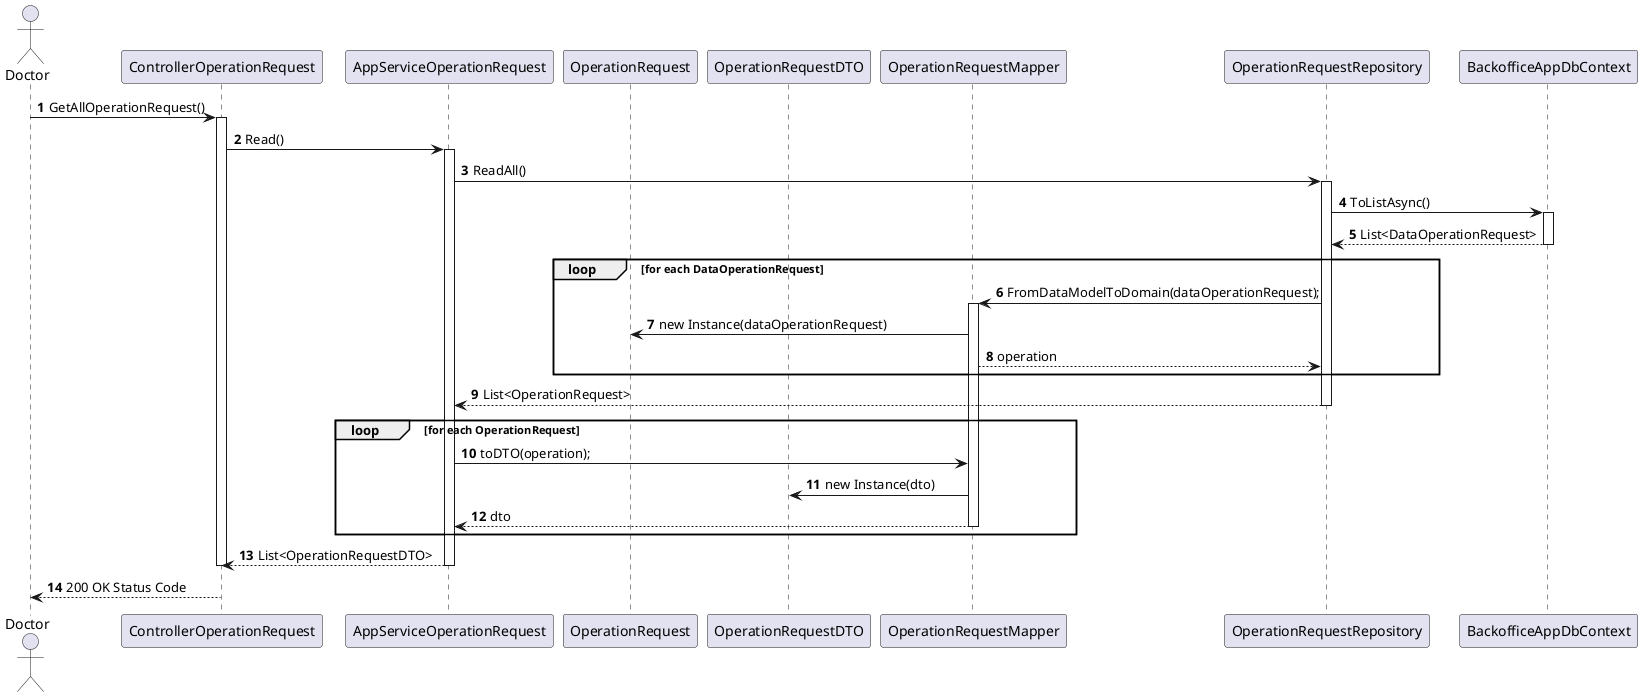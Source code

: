 @startuml
'https://plantuml.com/sequence-diagram

autonumber

actor "Doctor" as adm


participant ControllerOperationRequest as ct
participant AppServiceOperationRequest as service
participant OperationRequest as op
participant OperationRequestDTO as dto
participant OperationRequestMapper as mapper
participant OperationRequestRepository as repository
participant BackofficeAppDbContext as db

adm -> ct: GetAllOperationRequest()
activate ct
ct -> service : Read()
activate service
service -> repository : ReadAll()
activate repository
repository -> db : ToListAsync()
activate db
db --> repository : List<DataOperationRequest>
deactivate db
loop for each DataOperationRequest
    repository -> mapper : FromDataModelToDomain(dataOperationRequest);
    activate mapper
    mapper -> op : new Instance(dataOperationRequest)
    mapper --> repository : operation
end
repository --> service : List<OperationRequest>
deactivate repository
loop for each OperationRequest 
    service -> mapper : toDTO(operation);
    mapper -> dto : new Instance(dto)
    mapper --> service : dto
    deactivate mapper
end
service --> ct : List<OperationRequestDTO>
deactivate service
deactivate ct
ct --> adm : 200 OK Status Code









@enduml